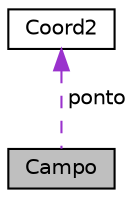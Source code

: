 digraph "Campo"
{
  edge [fontname="Helvetica",fontsize="10",labelfontname="Helvetica",labelfontsize="10"];
  node [fontname="Helvetica",fontsize="10",shape=record];
  Node1 [label="Campo",height=0.2,width=0.4,color="black", fillcolor="grey75", style="filled", fontcolor="black"];
  Node2 -> Node1 [dir="back",color="darkorchid3",fontsize="10",style="dashed",label=" ponto" ,fontname="Helvetica"];
  Node2 [label="Coord2",height=0.2,width=0.4,color="black", fillcolor="white", style="filled",URL="$structCoord2.html"];
}
